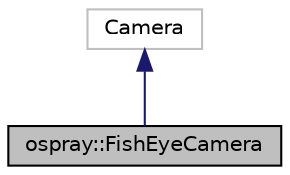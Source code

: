 digraph "ospray::FishEyeCamera"
{
 // LATEX_PDF_SIZE
  edge [fontname="Helvetica",fontsize="10",labelfontname="Helvetica",labelfontsize="10"];
  node [fontname="Helvetica",fontsize="10",shape=record];
  Node1 [label="ospray::FishEyeCamera",height=0.2,width=0.4,color="black", fillcolor="grey75", style="filled", fontcolor="black",tooltip="Implements a clipped FishEye camera."];
  Node2 -> Node1 [dir="back",color="midnightblue",fontsize="10",style="solid",fontname="Helvetica"];
  Node2 [label="Camera",height=0.2,width=0.4,color="grey75", fillcolor="white", style="filled",tooltip=" "];
}
